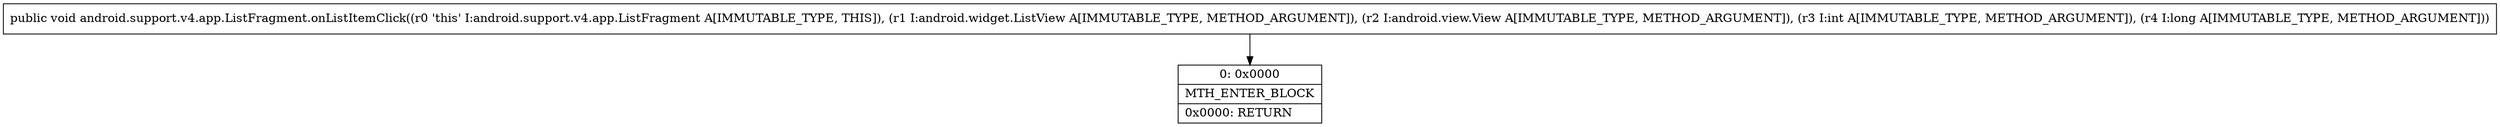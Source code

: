 digraph "CFG forandroid.support.v4.app.ListFragment.onListItemClick(Landroid\/widget\/ListView;Landroid\/view\/View;IJ)V" {
Node_0 [shape=record,label="{0\:\ 0x0000|MTH_ENTER_BLOCK\l|0x0000: RETURN   \l}"];
MethodNode[shape=record,label="{public void android.support.v4.app.ListFragment.onListItemClick((r0 'this' I:android.support.v4.app.ListFragment A[IMMUTABLE_TYPE, THIS]), (r1 I:android.widget.ListView A[IMMUTABLE_TYPE, METHOD_ARGUMENT]), (r2 I:android.view.View A[IMMUTABLE_TYPE, METHOD_ARGUMENT]), (r3 I:int A[IMMUTABLE_TYPE, METHOD_ARGUMENT]), (r4 I:long A[IMMUTABLE_TYPE, METHOD_ARGUMENT])) }"];
MethodNode -> Node_0;
}

